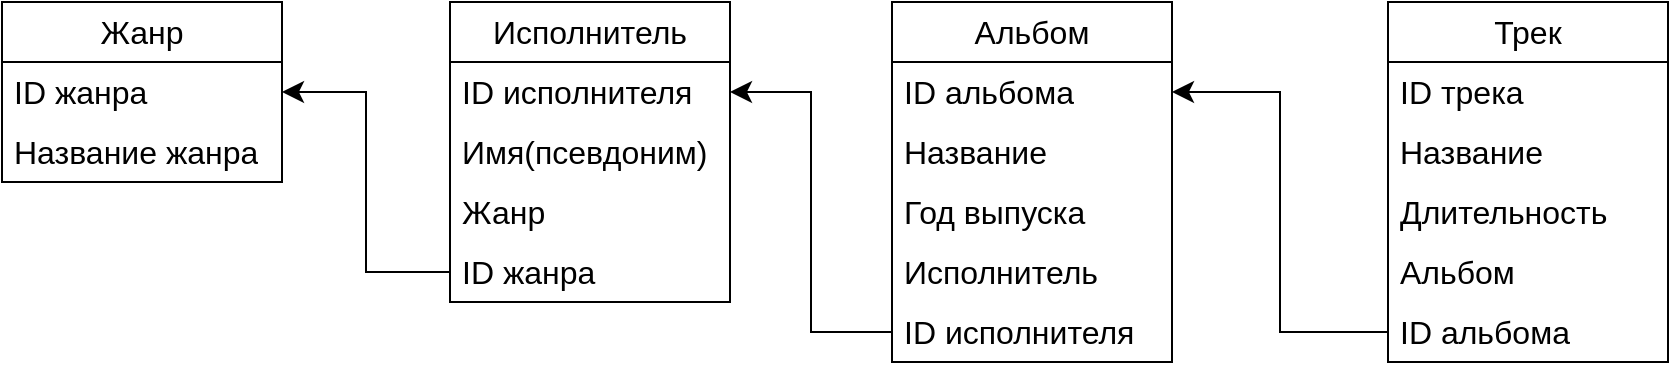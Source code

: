 <mxfile version="21.3.2">
  <diagram name="Страница 1" id="uEuszcK0nAd2zVXTEqK6">
    <mxGraphModel dx="1588" dy="671" grid="0" gridSize="10" guides="1" tooltips="1" connect="1" arrows="1" fold="1" page="0" pageScale="1" pageWidth="827" pageHeight="1169" math="0" shadow="0">
      <root>
        <mxCell id="0" />
        <mxCell id="1" parent="0" />
        <mxCell id="me8PDkeBqspYtKq29M4_-63" value="Жанр" style="swimlane;fontStyle=0;childLayout=stackLayout;horizontal=1;startSize=30;horizontalStack=0;resizeParent=1;resizeParentMax=0;resizeLast=0;collapsible=1;marginBottom=0;whiteSpace=wrap;html=1;fontSize=16;" vertex="1" parent="1">
          <mxGeometry x="-173" y="50" width="140" height="90" as="geometry" />
        </mxCell>
        <mxCell id="me8PDkeBqspYtKq29M4_-64" value="ID жанра" style="text;strokeColor=none;fillColor=none;align=left;verticalAlign=middle;spacingLeft=4;spacingRight=4;overflow=hidden;points=[[0,0.5],[1,0.5]];portConstraint=eastwest;rotatable=0;whiteSpace=wrap;html=1;fontSize=16;" vertex="1" parent="me8PDkeBqspYtKq29M4_-63">
          <mxGeometry y="30" width="140" height="30" as="geometry" />
        </mxCell>
        <mxCell id="me8PDkeBqspYtKq29M4_-65" value="Название жанра" style="text;strokeColor=none;fillColor=none;align=left;verticalAlign=middle;spacingLeft=4;spacingRight=4;overflow=hidden;points=[[0,0.5],[1,0.5]];portConstraint=eastwest;rotatable=0;whiteSpace=wrap;html=1;fontSize=16;" vertex="1" parent="me8PDkeBqspYtKq29M4_-63">
          <mxGeometry y="60" width="140" height="30" as="geometry" />
        </mxCell>
        <mxCell id="me8PDkeBqspYtKq29M4_-67" value="Исполнитель" style="swimlane;fontStyle=0;childLayout=stackLayout;horizontal=1;startSize=30;horizontalStack=0;resizeParent=1;resizeParentMax=0;resizeLast=0;collapsible=1;marginBottom=0;whiteSpace=wrap;html=1;fontSize=16;" vertex="1" parent="1">
          <mxGeometry x="51" y="50" width="140" height="150" as="geometry" />
        </mxCell>
        <mxCell id="me8PDkeBqspYtKq29M4_-68" value="ID исполнителя" style="text;strokeColor=none;fillColor=none;align=left;verticalAlign=middle;spacingLeft=4;spacingRight=4;overflow=hidden;points=[[0,0.5],[1,0.5]];portConstraint=eastwest;rotatable=0;whiteSpace=wrap;html=1;fontSize=16;" vertex="1" parent="me8PDkeBqspYtKq29M4_-67">
          <mxGeometry y="30" width="140" height="30" as="geometry" />
        </mxCell>
        <mxCell id="me8PDkeBqspYtKq29M4_-69" value="Имя(псевдоним)" style="text;strokeColor=none;fillColor=none;align=left;verticalAlign=middle;spacingLeft=4;spacingRight=4;overflow=hidden;points=[[0,0.5],[1,0.5]];portConstraint=eastwest;rotatable=0;whiteSpace=wrap;html=1;fontSize=16;" vertex="1" parent="me8PDkeBqspYtKq29M4_-67">
          <mxGeometry y="60" width="140" height="30" as="geometry" />
        </mxCell>
        <mxCell id="me8PDkeBqspYtKq29M4_-70" value="Жанр" style="text;strokeColor=none;fillColor=none;align=left;verticalAlign=middle;spacingLeft=4;spacingRight=4;overflow=hidden;points=[[0,0.5],[1,0.5]];portConstraint=eastwest;rotatable=0;whiteSpace=wrap;html=1;fontSize=16;" vertex="1" parent="me8PDkeBqspYtKq29M4_-67">
          <mxGeometry y="90" width="140" height="30" as="geometry" />
        </mxCell>
        <mxCell id="me8PDkeBqspYtKq29M4_-86" value="ID жанра" style="text;strokeColor=none;fillColor=none;align=left;verticalAlign=middle;spacingLeft=4;spacingRight=4;overflow=hidden;points=[[0,0.5],[1,0.5]];portConstraint=eastwest;rotatable=0;whiteSpace=wrap;html=1;fontSize=16;" vertex="1" parent="me8PDkeBqspYtKq29M4_-67">
          <mxGeometry y="120" width="140" height="30" as="geometry" />
        </mxCell>
        <mxCell id="me8PDkeBqspYtKq29M4_-71" value="Альбом" style="swimlane;fontStyle=0;childLayout=stackLayout;horizontal=1;startSize=30;horizontalStack=0;resizeParent=1;resizeParentMax=0;resizeLast=0;collapsible=1;marginBottom=0;whiteSpace=wrap;html=1;fontSize=16;" vertex="1" parent="1">
          <mxGeometry x="272" y="50" width="140" height="180" as="geometry" />
        </mxCell>
        <mxCell id="me8PDkeBqspYtKq29M4_-72" value="ID альбома" style="text;strokeColor=none;fillColor=none;align=left;verticalAlign=middle;spacingLeft=4;spacingRight=4;overflow=hidden;points=[[0,0.5],[1,0.5]];portConstraint=eastwest;rotatable=0;whiteSpace=wrap;html=1;fontSize=16;" vertex="1" parent="me8PDkeBqspYtKq29M4_-71">
          <mxGeometry y="30" width="140" height="30" as="geometry" />
        </mxCell>
        <mxCell id="me8PDkeBqspYtKq29M4_-73" value="Название" style="text;strokeColor=none;fillColor=none;align=left;verticalAlign=middle;spacingLeft=4;spacingRight=4;overflow=hidden;points=[[0,0.5],[1,0.5]];portConstraint=eastwest;rotatable=0;whiteSpace=wrap;html=1;fontSize=16;" vertex="1" parent="me8PDkeBqspYtKq29M4_-71">
          <mxGeometry y="60" width="140" height="30" as="geometry" />
        </mxCell>
        <mxCell id="me8PDkeBqspYtKq29M4_-74" value="Год выпуска" style="text;strokeColor=none;fillColor=none;align=left;verticalAlign=middle;spacingLeft=4;spacingRight=4;overflow=hidden;points=[[0,0.5],[1,0.5]];portConstraint=eastwest;rotatable=0;whiteSpace=wrap;html=1;fontSize=16;" vertex="1" parent="me8PDkeBqspYtKq29M4_-71">
          <mxGeometry y="90" width="140" height="30" as="geometry" />
        </mxCell>
        <mxCell id="me8PDkeBqspYtKq29M4_-83" value="Исполнитель" style="text;strokeColor=none;fillColor=none;align=left;verticalAlign=middle;spacingLeft=4;spacingRight=4;overflow=hidden;points=[[0,0.5],[1,0.5]];portConstraint=eastwest;rotatable=0;whiteSpace=wrap;html=1;fontSize=16;" vertex="1" parent="me8PDkeBqspYtKq29M4_-71">
          <mxGeometry y="120" width="140" height="30" as="geometry" />
        </mxCell>
        <mxCell id="me8PDkeBqspYtKq29M4_-85" value="ID исполнителя" style="text;strokeColor=none;fillColor=none;align=left;verticalAlign=middle;spacingLeft=4;spacingRight=4;overflow=hidden;points=[[0,0.5],[1,0.5]];portConstraint=eastwest;rotatable=0;whiteSpace=wrap;html=1;fontSize=16;" vertex="1" parent="me8PDkeBqspYtKq29M4_-71">
          <mxGeometry y="150" width="140" height="30" as="geometry" />
        </mxCell>
        <mxCell id="me8PDkeBqspYtKq29M4_-75" value="Трек" style="swimlane;fontStyle=0;childLayout=stackLayout;horizontal=1;startSize=30;horizontalStack=0;resizeParent=1;resizeParentMax=0;resizeLast=0;collapsible=1;marginBottom=0;whiteSpace=wrap;html=1;fontSize=16;" vertex="1" parent="1">
          <mxGeometry x="520" y="50" width="140" height="180" as="geometry" />
        </mxCell>
        <mxCell id="me8PDkeBqspYtKq29M4_-76" value="ID трека" style="text;strokeColor=none;fillColor=none;align=left;verticalAlign=middle;spacingLeft=4;spacingRight=4;overflow=hidden;points=[[0,0.5],[1,0.5]];portConstraint=eastwest;rotatable=0;whiteSpace=wrap;html=1;fontSize=16;" vertex="1" parent="me8PDkeBqspYtKq29M4_-75">
          <mxGeometry y="30" width="140" height="30" as="geometry" />
        </mxCell>
        <mxCell id="me8PDkeBqspYtKq29M4_-77" value="Название" style="text;strokeColor=none;fillColor=none;align=left;verticalAlign=middle;spacingLeft=4;spacingRight=4;overflow=hidden;points=[[0,0.5],[1,0.5]];portConstraint=eastwest;rotatable=0;whiteSpace=wrap;html=1;fontSize=16;" vertex="1" parent="me8PDkeBqspYtKq29M4_-75">
          <mxGeometry y="60" width="140" height="30" as="geometry" />
        </mxCell>
        <mxCell id="me8PDkeBqspYtKq29M4_-78" value="Длительность" style="text;strokeColor=none;fillColor=none;align=left;verticalAlign=middle;spacingLeft=4;spacingRight=4;overflow=hidden;points=[[0,0.5],[1,0.5]];portConstraint=eastwest;rotatable=0;whiteSpace=wrap;html=1;fontSize=16;" vertex="1" parent="me8PDkeBqspYtKq29M4_-75">
          <mxGeometry y="90" width="140" height="30" as="geometry" />
        </mxCell>
        <mxCell id="me8PDkeBqspYtKq29M4_-84" value="Альбом" style="text;strokeColor=none;fillColor=none;align=left;verticalAlign=middle;spacingLeft=4;spacingRight=4;overflow=hidden;points=[[0,0.5],[1,0.5]];portConstraint=eastwest;rotatable=0;whiteSpace=wrap;html=1;fontSize=16;" vertex="1" parent="me8PDkeBqspYtKq29M4_-75">
          <mxGeometry y="120" width="140" height="30" as="geometry" />
        </mxCell>
        <mxCell id="me8PDkeBqspYtKq29M4_-82" value="ID альбома" style="text;strokeColor=none;fillColor=none;align=left;verticalAlign=middle;spacingLeft=4;spacingRight=4;overflow=hidden;points=[[0,0.5],[1,0.5]];portConstraint=eastwest;rotatable=0;whiteSpace=wrap;html=1;fontSize=16;" vertex="1" parent="me8PDkeBqspYtKq29M4_-75">
          <mxGeometry y="150" width="140" height="30" as="geometry" />
        </mxCell>
        <mxCell id="me8PDkeBqspYtKq29M4_-87" value="" style="edgeStyle=elbowEdgeStyle;elbow=horizontal;endArrow=classic;html=1;curved=0;rounded=0;endSize=8;startSize=8;fontSize=12;exitX=0;exitY=0.5;exitDx=0;exitDy=0;entryX=1;entryY=0.5;entryDx=0;entryDy=0;" edge="1" parent="1" source="me8PDkeBqspYtKq29M4_-82" target="me8PDkeBqspYtKq29M4_-72">
          <mxGeometry width="50" height="50" relative="1" as="geometry">
            <mxPoint x="294" y="227" as="sourcePoint" />
            <mxPoint x="344" y="177" as="targetPoint" />
          </mxGeometry>
        </mxCell>
        <mxCell id="me8PDkeBqspYtKq29M4_-88" value="" style="edgeStyle=elbowEdgeStyle;elbow=horizontal;endArrow=classic;html=1;curved=0;rounded=0;endSize=8;startSize=8;fontSize=12;exitX=0;exitY=0.5;exitDx=0;exitDy=0;entryX=1;entryY=0.5;entryDx=0;entryDy=0;" edge="1" parent="1" source="me8PDkeBqspYtKq29M4_-85" target="me8PDkeBqspYtKq29M4_-68">
          <mxGeometry width="50" height="50" relative="1" as="geometry">
            <mxPoint x="294" y="227" as="sourcePoint" />
            <mxPoint x="344" y="177" as="targetPoint" />
          </mxGeometry>
        </mxCell>
        <mxCell id="me8PDkeBqspYtKq29M4_-89" value="" style="edgeStyle=elbowEdgeStyle;elbow=horizontal;endArrow=classic;html=1;curved=0;rounded=0;endSize=8;startSize=8;fontSize=12;exitX=0;exitY=0.5;exitDx=0;exitDy=0;entryX=1;entryY=0.5;entryDx=0;entryDy=0;" edge="1" parent="1" source="me8PDkeBqspYtKq29M4_-86" target="me8PDkeBqspYtKq29M4_-64">
          <mxGeometry width="50" height="50" relative="1" as="geometry">
            <mxPoint x="294" y="227" as="sourcePoint" />
            <mxPoint x="344" y="177" as="targetPoint" />
          </mxGeometry>
        </mxCell>
      </root>
    </mxGraphModel>
  </diagram>
</mxfile>
